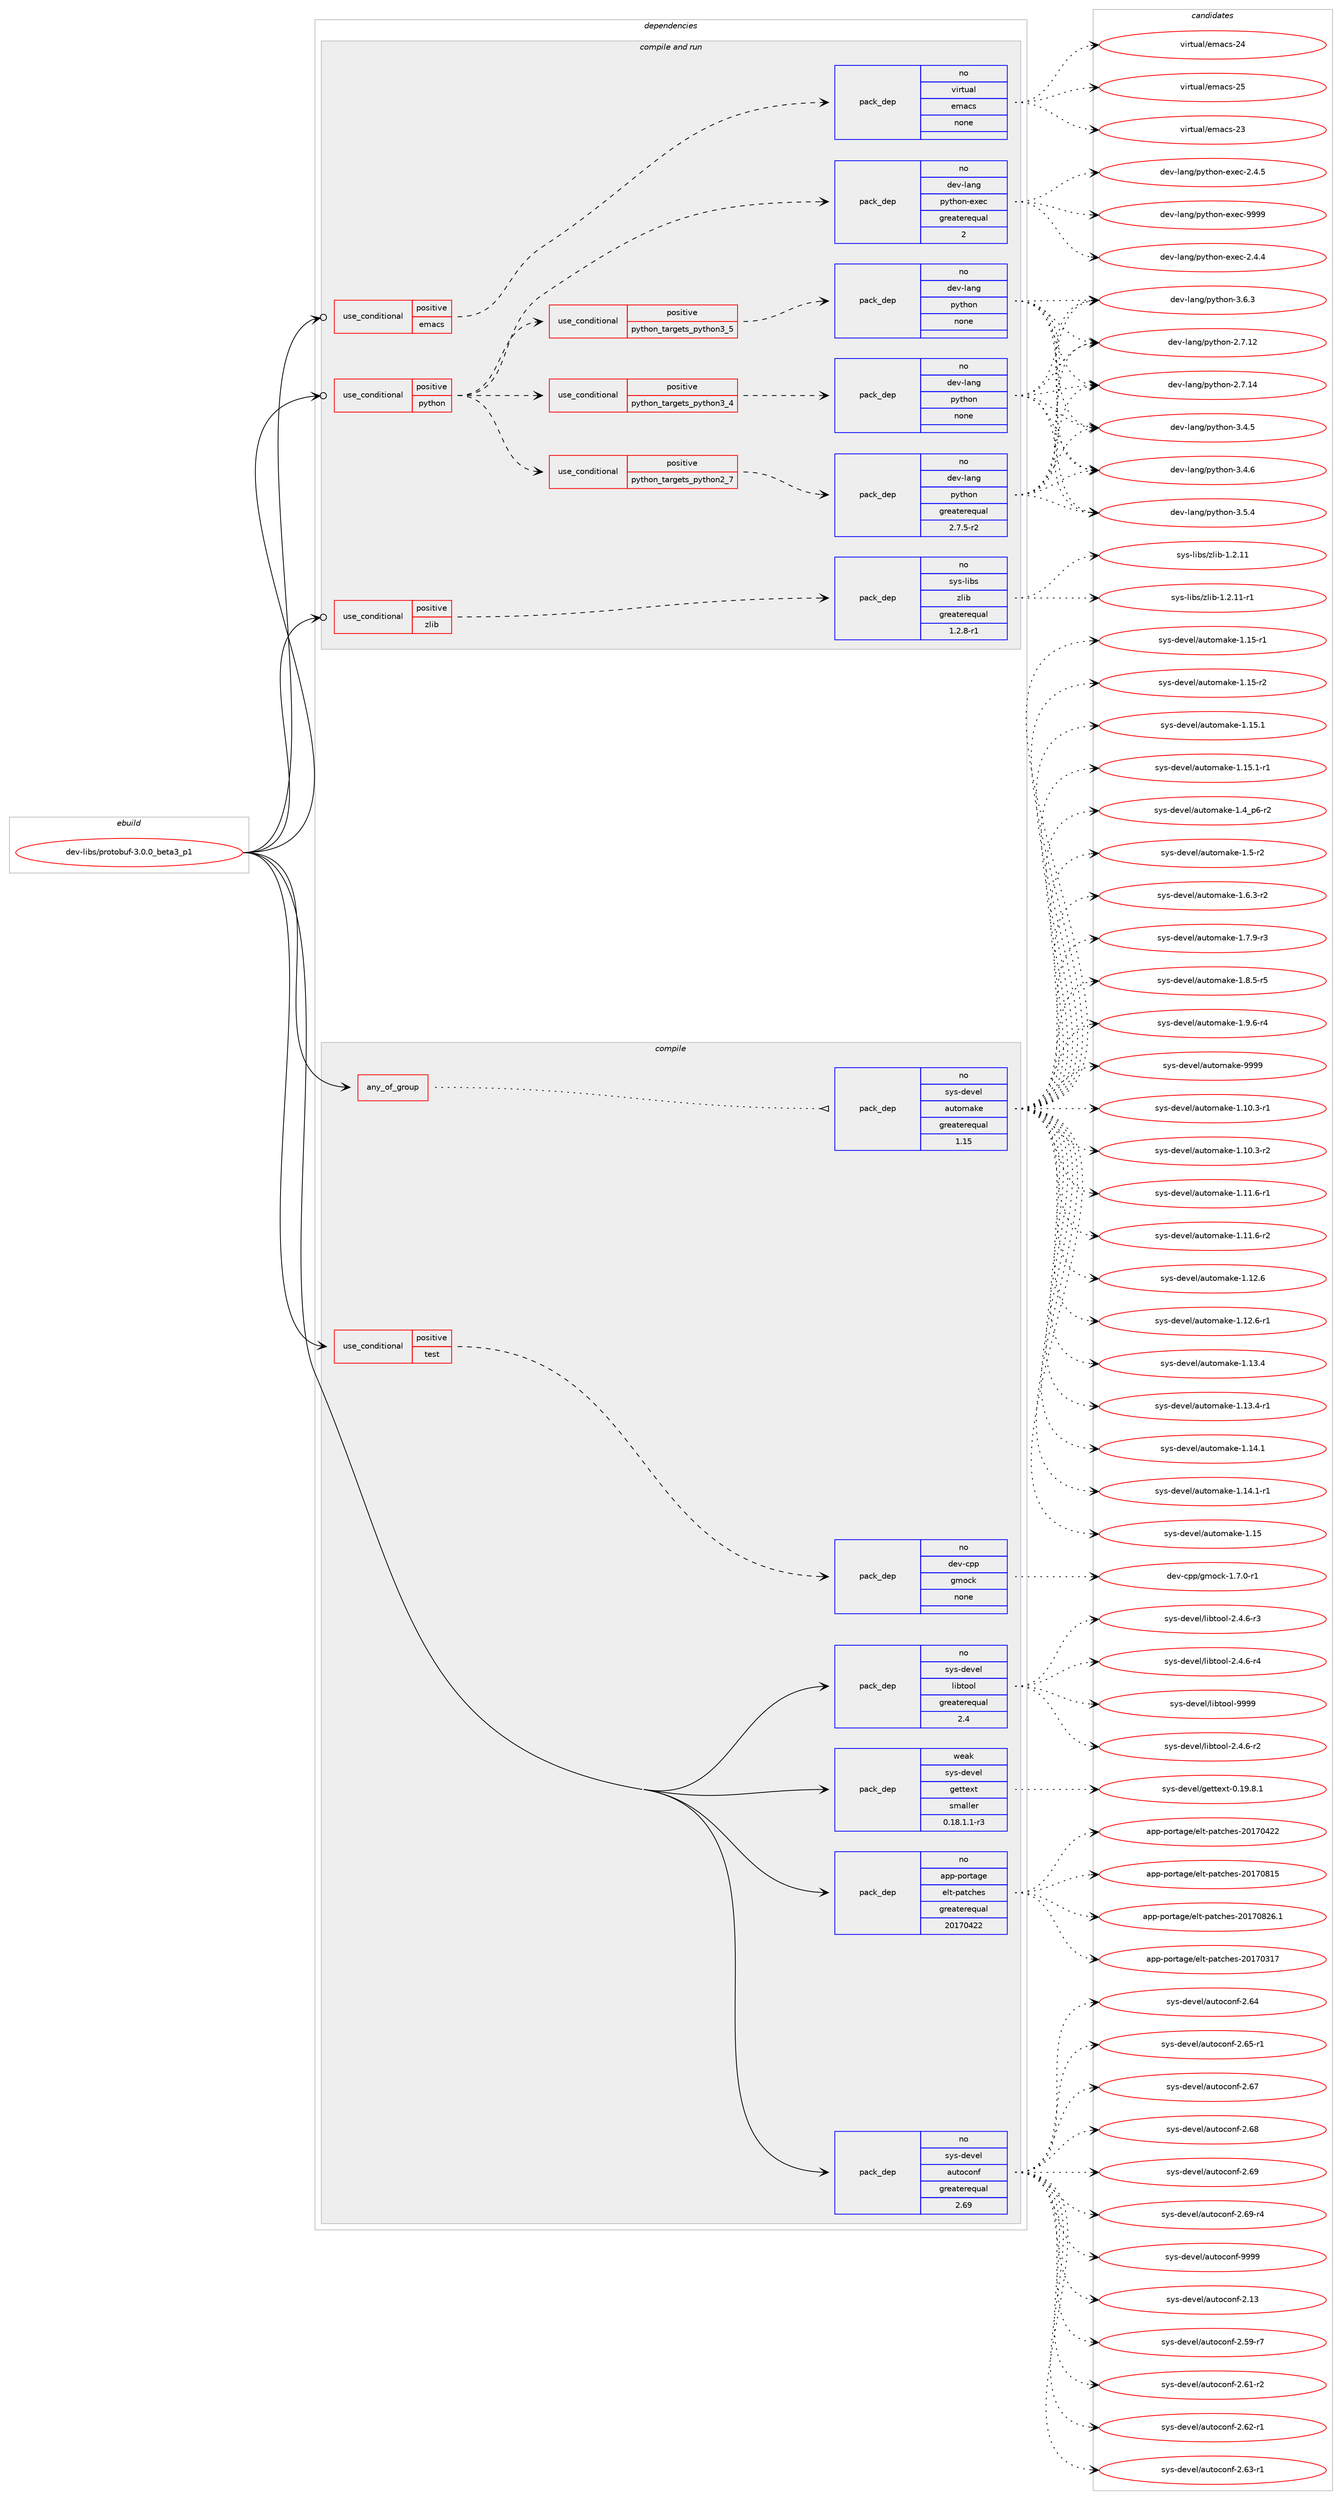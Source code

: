 digraph prolog {

# *************
# Graph options
# *************

newrank=true;
concentrate=true;
compound=true;
graph [rankdir=LR,fontname=Helvetica,fontsize=10,ranksep=1.5];#, ranksep=2.5, nodesep=0.2];
edge  [arrowhead=vee];
node  [fontname=Helvetica,fontsize=10];

# **********
# The ebuild
# **********

subgraph cluster_leftcol {
color=gray;
rank=same;
label=<<i>ebuild</i>>;
id [label="dev-libs/protobuf-3.0.0_beta3_p1", color=red, width=4, href="../dev-libs/protobuf-3.0.0_beta3_p1.svg"];
}

# ****************
# The dependencies
# ****************

subgraph cluster_midcol {
color=gray;
label=<<i>dependencies</i>>;
subgraph cluster_compile {
fillcolor="#eeeeee";
style=filled;
label=<<i>compile</i>>;
subgraph any3524 {
dependency118771 [label=<<TABLE BORDER="0" CELLBORDER="1" CELLSPACING="0" CELLPADDING="4"><TR><TD CELLPADDING="10">any_of_group</TD></TR></TABLE>>, shape=none, color=red];subgraph pack89512 {
dependency118772 [label=<<TABLE BORDER="0" CELLBORDER="1" CELLSPACING="0" CELLPADDING="4" WIDTH="220"><TR><TD ROWSPAN="6" CELLPADDING="30">pack_dep</TD></TR><TR><TD WIDTH="110">no</TD></TR><TR><TD>sys-devel</TD></TR><TR><TD>automake</TD></TR><TR><TD>greaterequal</TD></TR><TR><TD>1.15</TD></TR></TABLE>>, shape=none, color=blue];
}
dependency118771:e -> dependency118772:w [weight=20,style="dotted",arrowhead="oinv"];
}
id:e -> dependency118771:w [weight=20,style="solid",arrowhead="vee"];
subgraph cond25703 {
dependency118773 [label=<<TABLE BORDER="0" CELLBORDER="1" CELLSPACING="0" CELLPADDING="4"><TR><TD ROWSPAN="3" CELLPADDING="10">use_conditional</TD></TR><TR><TD>positive</TD></TR><TR><TD>test</TD></TR></TABLE>>, shape=none, color=red];
subgraph pack89513 {
dependency118774 [label=<<TABLE BORDER="0" CELLBORDER="1" CELLSPACING="0" CELLPADDING="4" WIDTH="220"><TR><TD ROWSPAN="6" CELLPADDING="30">pack_dep</TD></TR><TR><TD WIDTH="110">no</TD></TR><TR><TD>dev-cpp</TD></TR><TR><TD>gmock</TD></TR><TR><TD>none</TD></TR><TR><TD></TD></TR></TABLE>>, shape=none, color=blue];
}
dependency118773:e -> dependency118774:w [weight=20,style="dashed",arrowhead="vee"];
}
id:e -> dependency118773:w [weight=20,style="solid",arrowhead="vee"];
subgraph pack89514 {
dependency118775 [label=<<TABLE BORDER="0" CELLBORDER="1" CELLSPACING="0" CELLPADDING="4" WIDTH="220"><TR><TD ROWSPAN="6" CELLPADDING="30">pack_dep</TD></TR><TR><TD WIDTH="110">no</TD></TR><TR><TD>app-portage</TD></TR><TR><TD>elt-patches</TD></TR><TR><TD>greaterequal</TD></TR><TR><TD>20170422</TD></TR></TABLE>>, shape=none, color=blue];
}
id:e -> dependency118775:w [weight=20,style="solid",arrowhead="vee"];
subgraph pack89515 {
dependency118776 [label=<<TABLE BORDER="0" CELLBORDER="1" CELLSPACING="0" CELLPADDING="4" WIDTH="220"><TR><TD ROWSPAN="6" CELLPADDING="30">pack_dep</TD></TR><TR><TD WIDTH="110">no</TD></TR><TR><TD>sys-devel</TD></TR><TR><TD>autoconf</TD></TR><TR><TD>greaterequal</TD></TR><TR><TD>2.69</TD></TR></TABLE>>, shape=none, color=blue];
}
id:e -> dependency118776:w [weight=20,style="solid",arrowhead="vee"];
subgraph pack89516 {
dependency118777 [label=<<TABLE BORDER="0" CELLBORDER="1" CELLSPACING="0" CELLPADDING="4" WIDTH="220"><TR><TD ROWSPAN="6" CELLPADDING="30">pack_dep</TD></TR><TR><TD WIDTH="110">no</TD></TR><TR><TD>sys-devel</TD></TR><TR><TD>libtool</TD></TR><TR><TD>greaterequal</TD></TR><TR><TD>2.4</TD></TR></TABLE>>, shape=none, color=blue];
}
id:e -> dependency118777:w [weight=20,style="solid",arrowhead="vee"];
subgraph pack89517 {
dependency118778 [label=<<TABLE BORDER="0" CELLBORDER="1" CELLSPACING="0" CELLPADDING="4" WIDTH="220"><TR><TD ROWSPAN="6" CELLPADDING="30">pack_dep</TD></TR><TR><TD WIDTH="110">weak</TD></TR><TR><TD>sys-devel</TD></TR><TR><TD>gettext</TD></TR><TR><TD>smaller</TD></TR><TR><TD>0.18.1.1-r3</TD></TR></TABLE>>, shape=none, color=blue];
}
id:e -> dependency118778:w [weight=20,style="solid",arrowhead="vee"];
}
subgraph cluster_compileandrun {
fillcolor="#eeeeee";
style=filled;
label=<<i>compile and run</i>>;
subgraph cond25704 {
dependency118779 [label=<<TABLE BORDER="0" CELLBORDER="1" CELLSPACING="0" CELLPADDING="4"><TR><TD ROWSPAN="3" CELLPADDING="10">use_conditional</TD></TR><TR><TD>positive</TD></TR><TR><TD>emacs</TD></TR></TABLE>>, shape=none, color=red];
subgraph pack89518 {
dependency118780 [label=<<TABLE BORDER="0" CELLBORDER="1" CELLSPACING="0" CELLPADDING="4" WIDTH="220"><TR><TD ROWSPAN="6" CELLPADDING="30">pack_dep</TD></TR><TR><TD WIDTH="110">no</TD></TR><TR><TD>virtual</TD></TR><TR><TD>emacs</TD></TR><TR><TD>none</TD></TR><TR><TD></TD></TR></TABLE>>, shape=none, color=blue];
}
dependency118779:e -> dependency118780:w [weight=20,style="dashed",arrowhead="vee"];
}
id:e -> dependency118779:w [weight=20,style="solid",arrowhead="odotvee"];
subgraph cond25705 {
dependency118781 [label=<<TABLE BORDER="0" CELLBORDER="1" CELLSPACING="0" CELLPADDING="4"><TR><TD ROWSPAN="3" CELLPADDING="10">use_conditional</TD></TR><TR><TD>positive</TD></TR><TR><TD>python</TD></TR></TABLE>>, shape=none, color=red];
subgraph cond25706 {
dependency118782 [label=<<TABLE BORDER="0" CELLBORDER="1" CELLSPACING="0" CELLPADDING="4"><TR><TD ROWSPAN="3" CELLPADDING="10">use_conditional</TD></TR><TR><TD>positive</TD></TR><TR><TD>python_targets_python2_7</TD></TR></TABLE>>, shape=none, color=red];
subgraph pack89519 {
dependency118783 [label=<<TABLE BORDER="0" CELLBORDER="1" CELLSPACING="0" CELLPADDING="4" WIDTH="220"><TR><TD ROWSPAN="6" CELLPADDING="30">pack_dep</TD></TR><TR><TD WIDTH="110">no</TD></TR><TR><TD>dev-lang</TD></TR><TR><TD>python</TD></TR><TR><TD>greaterequal</TD></TR><TR><TD>2.7.5-r2</TD></TR></TABLE>>, shape=none, color=blue];
}
dependency118782:e -> dependency118783:w [weight=20,style="dashed",arrowhead="vee"];
}
dependency118781:e -> dependency118782:w [weight=20,style="dashed",arrowhead="vee"];
subgraph cond25707 {
dependency118784 [label=<<TABLE BORDER="0" CELLBORDER="1" CELLSPACING="0" CELLPADDING="4"><TR><TD ROWSPAN="3" CELLPADDING="10">use_conditional</TD></TR><TR><TD>positive</TD></TR><TR><TD>python_targets_python3_4</TD></TR></TABLE>>, shape=none, color=red];
subgraph pack89520 {
dependency118785 [label=<<TABLE BORDER="0" CELLBORDER="1" CELLSPACING="0" CELLPADDING="4" WIDTH="220"><TR><TD ROWSPAN="6" CELLPADDING="30">pack_dep</TD></TR><TR><TD WIDTH="110">no</TD></TR><TR><TD>dev-lang</TD></TR><TR><TD>python</TD></TR><TR><TD>none</TD></TR><TR><TD></TD></TR></TABLE>>, shape=none, color=blue];
}
dependency118784:e -> dependency118785:w [weight=20,style="dashed",arrowhead="vee"];
}
dependency118781:e -> dependency118784:w [weight=20,style="dashed",arrowhead="vee"];
subgraph cond25708 {
dependency118786 [label=<<TABLE BORDER="0" CELLBORDER="1" CELLSPACING="0" CELLPADDING="4"><TR><TD ROWSPAN="3" CELLPADDING="10">use_conditional</TD></TR><TR><TD>positive</TD></TR><TR><TD>python_targets_python3_5</TD></TR></TABLE>>, shape=none, color=red];
subgraph pack89521 {
dependency118787 [label=<<TABLE BORDER="0" CELLBORDER="1" CELLSPACING="0" CELLPADDING="4" WIDTH="220"><TR><TD ROWSPAN="6" CELLPADDING="30">pack_dep</TD></TR><TR><TD WIDTH="110">no</TD></TR><TR><TD>dev-lang</TD></TR><TR><TD>python</TD></TR><TR><TD>none</TD></TR><TR><TD></TD></TR></TABLE>>, shape=none, color=blue];
}
dependency118786:e -> dependency118787:w [weight=20,style="dashed",arrowhead="vee"];
}
dependency118781:e -> dependency118786:w [weight=20,style="dashed",arrowhead="vee"];
subgraph pack89522 {
dependency118788 [label=<<TABLE BORDER="0" CELLBORDER="1" CELLSPACING="0" CELLPADDING="4" WIDTH="220"><TR><TD ROWSPAN="6" CELLPADDING="30">pack_dep</TD></TR><TR><TD WIDTH="110">no</TD></TR><TR><TD>dev-lang</TD></TR><TR><TD>python-exec</TD></TR><TR><TD>greaterequal</TD></TR><TR><TD>2</TD></TR></TABLE>>, shape=none, color=blue];
}
dependency118781:e -> dependency118788:w [weight=20,style="dashed",arrowhead="vee"];
}
id:e -> dependency118781:w [weight=20,style="solid",arrowhead="odotvee"];
subgraph cond25709 {
dependency118789 [label=<<TABLE BORDER="0" CELLBORDER="1" CELLSPACING="0" CELLPADDING="4"><TR><TD ROWSPAN="3" CELLPADDING="10">use_conditional</TD></TR><TR><TD>positive</TD></TR><TR><TD>zlib</TD></TR></TABLE>>, shape=none, color=red];
subgraph pack89523 {
dependency118790 [label=<<TABLE BORDER="0" CELLBORDER="1" CELLSPACING="0" CELLPADDING="4" WIDTH="220"><TR><TD ROWSPAN="6" CELLPADDING="30">pack_dep</TD></TR><TR><TD WIDTH="110">no</TD></TR><TR><TD>sys-libs</TD></TR><TR><TD>zlib</TD></TR><TR><TD>greaterequal</TD></TR><TR><TD>1.2.8-r1</TD></TR></TABLE>>, shape=none, color=blue];
}
dependency118789:e -> dependency118790:w [weight=20,style="dashed",arrowhead="vee"];
}
id:e -> dependency118789:w [weight=20,style="solid",arrowhead="odotvee"];
}
subgraph cluster_run {
fillcolor="#eeeeee";
style=filled;
label=<<i>run</i>>;
}
}

# **************
# The candidates
# **************

subgraph cluster_choices {
rank=same;
color=gray;
label=<<i>candidates</i>>;

subgraph choice89512 {
color=black;
nodesep=1;
choice11512111545100101118101108479711711611110997107101454946494846514511449 [label="sys-devel/automake-1.10.3-r1", color=red, width=4,href="../sys-devel/automake-1.10.3-r1.svg"];
choice11512111545100101118101108479711711611110997107101454946494846514511450 [label="sys-devel/automake-1.10.3-r2", color=red, width=4,href="../sys-devel/automake-1.10.3-r2.svg"];
choice11512111545100101118101108479711711611110997107101454946494946544511449 [label="sys-devel/automake-1.11.6-r1", color=red, width=4,href="../sys-devel/automake-1.11.6-r1.svg"];
choice11512111545100101118101108479711711611110997107101454946494946544511450 [label="sys-devel/automake-1.11.6-r2", color=red, width=4,href="../sys-devel/automake-1.11.6-r2.svg"];
choice1151211154510010111810110847971171161111099710710145494649504654 [label="sys-devel/automake-1.12.6", color=red, width=4,href="../sys-devel/automake-1.12.6.svg"];
choice11512111545100101118101108479711711611110997107101454946495046544511449 [label="sys-devel/automake-1.12.6-r1", color=red, width=4,href="../sys-devel/automake-1.12.6-r1.svg"];
choice1151211154510010111810110847971171161111099710710145494649514652 [label="sys-devel/automake-1.13.4", color=red, width=4,href="../sys-devel/automake-1.13.4.svg"];
choice11512111545100101118101108479711711611110997107101454946495146524511449 [label="sys-devel/automake-1.13.4-r1", color=red, width=4,href="../sys-devel/automake-1.13.4-r1.svg"];
choice1151211154510010111810110847971171161111099710710145494649524649 [label="sys-devel/automake-1.14.1", color=red, width=4,href="../sys-devel/automake-1.14.1.svg"];
choice11512111545100101118101108479711711611110997107101454946495246494511449 [label="sys-devel/automake-1.14.1-r1", color=red, width=4,href="../sys-devel/automake-1.14.1-r1.svg"];
choice115121115451001011181011084797117116111109971071014549464953 [label="sys-devel/automake-1.15", color=red, width=4,href="../sys-devel/automake-1.15.svg"];
choice1151211154510010111810110847971171161111099710710145494649534511449 [label="sys-devel/automake-1.15-r1", color=red, width=4,href="../sys-devel/automake-1.15-r1.svg"];
choice1151211154510010111810110847971171161111099710710145494649534511450 [label="sys-devel/automake-1.15-r2", color=red, width=4,href="../sys-devel/automake-1.15-r2.svg"];
choice1151211154510010111810110847971171161111099710710145494649534649 [label="sys-devel/automake-1.15.1", color=red, width=4,href="../sys-devel/automake-1.15.1.svg"];
choice11512111545100101118101108479711711611110997107101454946495346494511449 [label="sys-devel/automake-1.15.1-r1", color=red, width=4,href="../sys-devel/automake-1.15.1-r1.svg"];
choice115121115451001011181011084797117116111109971071014549465295112544511450 [label="sys-devel/automake-1.4_p6-r2", color=red, width=4,href="../sys-devel/automake-1.4_p6-r2.svg"];
choice11512111545100101118101108479711711611110997107101454946534511450 [label="sys-devel/automake-1.5-r2", color=red, width=4,href="../sys-devel/automake-1.5-r2.svg"];
choice115121115451001011181011084797117116111109971071014549465446514511450 [label="sys-devel/automake-1.6.3-r2", color=red, width=4,href="../sys-devel/automake-1.6.3-r2.svg"];
choice115121115451001011181011084797117116111109971071014549465546574511451 [label="sys-devel/automake-1.7.9-r3", color=red, width=4,href="../sys-devel/automake-1.7.9-r3.svg"];
choice115121115451001011181011084797117116111109971071014549465646534511453 [label="sys-devel/automake-1.8.5-r5", color=red, width=4,href="../sys-devel/automake-1.8.5-r5.svg"];
choice115121115451001011181011084797117116111109971071014549465746544511452 [label="sys-devel/automake-1.9.6-r4", color=red, width=4,href="../sys-devel/automake-1.9.6-r4.svg"];
choice115121115451001011181011084797117116111109971071014557575757 [label="sys-devel/automake-9999", color=red, width=4,href="../sys-devel/automake-9999.svg"];
dependency118772:e -> choice11512111545100101118101108479711711611110997107101454946494846514511449:w [style=dotted,weight="100"];
dependency118772:e -> choice11512111545100101118101108479711711611110997107101454946494846514511450:w [style=dotted,weight="100"];
dependency118772:e -> choice11512111545100101118101108479711711611110997107101454946494946544511449:w [style=dotted,weight="100"];
dependency118772:e -> choice11512111545100101118101108479711711611110997107101454946494946544511450:w [style=dotted,weight="100"];
dependency118772:e -> choice1151211154510010111810110847971171161111099710710145494649504654:w [style=dotted,weight="100"];
dependency118772:e -> choice11512111545100101118101108479711711611110997107101454946495046544511449:w [style=dotted,weight="100"];
dependency118772:e -> choice1151211154510010111810110847971171161111099710710145494649514652:w [style=dotted,weight="100"];
dependency118772:e -> choice11512111545100101118101108479711711611110997107101454946495146524511449:w [style=dotted,weight="100"];
dependency118772:e -> choice1151211154510010111810110847971171161111099710710145494649524649:w [style=dotted,weight="100"];
dependency118772:e -> choice11512111545100101118101108479711711611110997107101454946495246494511449:w [style=dotted,weight="100"];
dependency118772:e -> choice115121115451001011181011084797117116111109971071014549464953:w [style=dotted,weight="100"];
dependency118772:e -> choice1151211154510010111810110847971171161111099710710145494649534511449:w [style=dotted,weight="100"];
dependency118772:e -> choice1151211154510010111810110847971171161111099710710145494649534511450:w [style=dotted,weight="100"];
dependency118772:e -> choice1151211154510010111810110847971171161111099710710145494649534649:w [style=dotted,weight="100"];
dependency118772:e -> choice11512111545100101118101108479711711611110997107101454946495346494511449:w [style=dotted,weight="100"];
dependency118772:e -> choice115121115451001011181011084797117116111109971071014549465295112544511450:w [style=dotted,weight="100"];
dependency118772:e -> choice11512111545100101118101108479711711611110997107101454946534511450:w [style=dotted,weight="100"];
dependency118772:e -> choice115121115451001011181011084797117116111109971071014549465446514511450:w [style=dotted,weight="100"];
dependency118772:e -> choice115121115451001011181011084797117116111109971071014549465546574511451:w [style=dotted,weight="100"];
dependency118772:e -> choice115121115451001011181011084797117116111109971071014549465646534511453:w [style=dotted,weight="100"];
dependency118772:e -> choice115121115451001011181011084797117116111109971071014549465746544511452:w [style=dotted,weight="100"];
dependency118772:e -> choice115121115451001011181011084797117116111109971071014557575757:w [style=dotted,weight="100"];
}
subgraph choice89513 {
color=black;
nodesep=1;
choice100101118459911211247103109111991074549465546484511449 [label="dev-cpp/gmock-1.7.0-r1", color=red, width=4,href="../dev-cpp/gmock-1.7.0-r1.svg"];
dependency118774:e -> choice100101118459911211247103109111991074549465546484511449:w [style=dotted,weight="100"];
}
subgraph choice89514 {
color=black;
nodesep=1;
choice97112112451121111141169710310147101108116451129711699104101115455048495548514955 [label="app-portage/elt-patches-20170317", color=red, width=4,href="../app-portage/elt-patches-20170317.svg"];
choice97112112451121111141169710310147101108116451129711699104101115455048495548525050 [label="app-portage/elt-patches-20170422", color=red, width=4,href="../app-portage/elt-patches-20170422.svg"];
choice97112112451121111141169710310147101108116451129711699104101115455048495548564953 [label="app-portage/elt-patches-20170815", color=red, width=4,href="../app-portage/elt-patches-20170815.svg"];
choice971121124511211111411697103101471011081164511297116991041011154550484955485650544649 [label="app-portage/elt-patches-20170826.1", color=red, width=4,href="../app-portage/elt-patches-20170826.1.svg"];
dependency118775:e -> choice97112112451121111141169710310147101108116451129711699104101115455048495548514955:w [style=dotted,weight="100"];
dependency118775:e -> choice97112112451121111141169710310147101108116451129711699104101115455048495548525050:w [style=dotted,weight="100"];
dependency118775:e -> choice97112112451121111141169710310147101108116451129711699104101115455048495548564953:w [style=dotted,weight="100"];
dependency118775:e -> choice971121124511211111411697103101471011081164511297116991041011154550484955485650544649:w [style=dotted,weight="100"];
}
subgraph choice89515 {
color=black;
nodesep=1;
choice115121115451001011181011084797117116111991111101024550464951 [label="sys-devel/autoconf-2.13", color=red, width=4,href="../sys-devel/autoconf-2.13.svg"];
choice1151211154510010111810110847971171161119911111010245504653574511455 [label="sys-devel/autoconf-2.59-r7", color=red, width=4,href="../sys-devel/autoconf-2.59-r7.svg"];
choice1151211154510010111810110847971171161119911111010245504654494511450 [label="sys-devel/autoconf-2.61-r2", color=red, width=4,href="../sys-devel/autoconf-2.61-r2.svg"];
choice1151211154510010111810110847971171161119911111010245504654504511449 [label="sys-devel/autoconf-2.62-r1", color=red, width=4,href="../sys-devel/autoconf-2.62-r1.svg"];
choice1151211154510010111810110847971171161119911111010245504654514511449 [label="sys-devel/autoconf-2.63-r1", color=red, width=4,href="../sys-devel/autoconf-2.63-r1.svg"];
choice115121115451001011181011084797117116111991111101024550465452 [label="sys-devel/autoconf-2.64", color=red, width=4,href="../sys-devel/autoconf-2.64.svg"];
choice1151211154510010111810110847971171161119911111010245504654534511449 [label="sys-devel/autoconf-2.65-r1", color=red, width=4,href="../sys-devel/autoconf-2.65-r1.svg"];
choice115121115451001011181011084797117116111991111101024550465455 [label="sys-devel/autoconf-2.67", color=red, width=4,href="../sys-devel/autoconf-2.67.svg"];
choice115121115451001011181011084797117116111991111101024550465456 [label="sys-devel/autoconf-2.68", color=red, width=4,href="../sys-devel/autoconf-2.68.svg"];
choice115121115451001011181011084797117116111991111101024550465457 [label="sys-devel/autoconf-2.69", color=red, width=4,href="../sys-devel/autoconf-2.69.svg"];
choice1151211154510010111810110847971171161119911111010245504654574511452 [label="sys-devel/autoconf-2.69-r4", color=red, width=4,href="../sys-devel/autoconf-2.69-r4.svg"];
choice115121115451001011181011084797117116111991111101024557575757 [label="sys-devel/autoconf-9999", color=red, width=4,href="../sys-devel/autoconf-9999.svg"];
dependency118776:e -> choice115121115451001011181011084797117116111991111101024550464951:w [style=dotted,weight="100"];
dependency118776:e -> choice1151211154510010111810110847971171161119911111010245504653574511455:w [style=dotted,weight="100"];
dependency118776:e -> choice1151211154510010111810110847971171161119911111010245504654494511450:w [style=dotted,weight="100"];
dependency118776:e -> choice1151211154510010111810110847971171161119911111010245504654504511449:w [style=dotted,weight="100"];
dependency118776:e -> choice1151211154510010111810110847971171161119911111010245504654514511449:w [style=dotted,weight="100"];
dependency118776:e -> choice115121115451001011181011084797117116111991111101024550465452:w [style=dotted,weight="100"];
dependency118776:e -> choice1151211154510010111810110847971171161119911111010245504654534511449:w [style=dotted,weight="100"];
dependency118776:e -> choice115121115451001011181011084797117116111991111101024550465455:w [style=dotted,weight="100"];
dependency118776:e -> choice115121115451001011181011084797117116111991111101024550465456:w [style=dotted,weight="100"];
dependency118776:e -> choice115121115451001011181011084797117116111991111101024550465457:w [style=dotted,weight="100"];
dependency118776:e -> choice1151211154510010111810110847971171161119911111010245504654574511452:w [style=dotted,weight="100"];
dependency118776:e -> choice115121115451001011181011084797117116111991111101024557575757:w [style=dotted,weight="100"];
}
subgraph choice89516 {
color=black;
nodesep=1;
choice1151211154510010111810110847108105981161111111084550465246544511450 [label="sys-devel/libtool-2.4.6-r2", color=red, width=4,href="../sys-devel/libtool-2.4.6-r2.svg"];
choice1151211154510010111810110847108105981161111111084550465246544511451 [label="sys-devel/libtool-2.4.6-r3", color=red, width=4,href="../sys-devel/libtool-2.4.6-r3.svg"];
choice1151211154510010111810110847108105981161111111084550465246544511452 [label="sys-devel/libtool-2.4.6-r4", color=red, width=4,href="../sys-devel/libtool-2.4.6-r4.svg"];
choice1151211154510010111810110847108105981161111111084557575757 [label="sys-devel/libtool-9999", color=red, width=4,href="../sys-devel/libtool-9999.svg"];
dependency118777:e -> choice1151211154510010111810110847108105981161111111084550465246544511450:w [style=dotted,weight="100"];
dependency118777:e -> choice1151211154510010111810110847108105981161111111084550465246544511451:w [style=dotted,weight="100"];
dependency118777:e -> choice1151211154510010111810110847108105981161111111084550465246544511452:w [style=dotted,weight="100"];
dependency118777:e -> choice1151211154510010111810110847108105981161111111084557575757:w [style=dotted,weight="100"];
}
subgraph choice89517 {
color=black;
nodesep=1;
choice1151211154510010111810110847103101116116101120116454846495746564649 [label="sys-devel/gettext-0.19.8.1", color=red, width=4,href="../sys-devel/gettext-0.19.8.1.svg"];
dependency118778:e -> choice1151211154510010111810110847103101116116101120116454846495746564649:w [style=dotted,weight="100"];
}
subgraph choice89518 {
color=black;
nodesep=1;
choice11810511411611797108471011099799115455051 [label="virtual/emacs-23", color=red, width=4,href="../virtual/emacs-23.svg"];
choice11810511411611797108471011099799115455052 [label="virtual/emacs-24", color=red, width=4,href="../virtual/emacs-24.svg"];
choice11810511411611797108471011099799115455053 [label="virtual/emacs-25", color=red, width=4,href="../virtual/emacs-25.svg"];
dependency118780:e -> choice11810511411611797108471011099799115455051:w [style=dotted,weight="100"];
dependency118780:e -> choice11810511411611797108471011099799115455052:w [style=dotted,weight="100"];
dependency118780:e -> choice11810511411611797108471011099799115455053:w [style=dotted,weight="100"];
}
subgraph choice89519 {
color=black;
nodesep=1;
choice10010111845108971101034711212111610411111045504655464950 [label="dev-lang/python-2.7.12", color=red, width=4,href="../dev-lang/python-2.7.12.svg"];
choice10010111845108971101034711212111610411111045504655464952 [label="dev-lang/python-2.7.14", color=red, width=4,href="../dev-lang/python-2.7.14.svg"];
choice100101118451089711010347112121116104111110455146524653 [label="dev-lang/python-3.4.5", color=red, width=4,href="../dev-lang/python-3.4.5.svg"];
choice100101118451089711010347112121116104111110455146524654 [label="dev-lang/python-3.4.6", color=red, width=4,href="../dev-lang/python-3.4.6.svg"];
choice100101118451089711010347112121116104111110455146534652 [label="dev-lang/python-3.5.4", color=red, width=4,href="../dev-lang/python-3.5.4.svg"];
choice100101118451089711010347112121116104111110455146544651 [label="dev-lang/python-3.6.3", color=red, width=4,href="../dev-lang/python-3.6.3.svg"];
dependency118783:e -> choice10010111845108971101034711212111610411111045504655464950:w [style=dotted,weight="100"];
dependency118783:e -> choice10010111845108971101034711212111610411111045504655464952:w [style=dotted,weight="100"];
dependency118783:e -> choice100101118451089711010347112121116104111110455146524653:w [style=dotted,weight="100"];
dependency118783:e -> choice100101118451089711010347112121116104111110455146524654:w [style=dotted,weight="100"];
dependency118783:e -> choice100101118451089711010347112121116104111110455146534652:w [style=dotted,weight="100"];
dependency118783:e -> choice100101118451089711010347112121116104111110455146544651:w [style=dotted,weight="100"];
}
subgraph choice89520 {
color=black;
nodesep=1;
choice10010111845108971101034711212111610411111045504655464950 [label="dev-lang/python-2.7.12", color=red, width=4,href="../dev-lang/python-2.7.12.svg"];
choice10010111845108971101034711212111610411111045504655464952 [label="dev-lang/python-2.7.14", color=red, width=4,href="../dev-lang/python-2.7.14.svg"];
choice100101118451089711010347112121116104111110455146524653 [label="dev-lang/python-3.4.5", color=red, width=4,href="../dev-lang/python-3.4.5.svg"];
choice100101118451089711010347112121116104111110455146524654 [label="dev-lang/python-3.4.6", color=red, width=4,href="../dev-lang/python-3.4.6.svg"];
choice100101118451089711010347112121116104111110455146534652 [label="dev-lang/python-3.5.4", color=red, width=4,href="../dev-lang/python-3.5.4.svg"];
choice100101118451089711010347112121116104111110455146544651 [label="dev-lang/python-3.6.3", color=red, width=4,href="../dev-lang/python-3.6.3.svg"];
dependency118785:e -> choice10010111845108971101034711212111610411111045504655464950:w [style=dotted,weight="100"];
dependency118785:e -> choice10010111845108971101034711212111610411111045504655464952:w [style=dotted,weight="100"];
dependency118785:e -> choice100101118451089711010347112121116104111110455146524653:w [style=dotted,weight="100"];
dependency118785:e -> choice100101118451089711010347112121116104111110455146524654:w [style=dotted,weight="100"];
dependency118785:e -> choice100101118451089711010347112121116104111110455146534652:w [style=dotted,weight="100"];
dependency118785:e -> choice100101118451089711010347112121116104111110455146544651:w [style=dotted,weight="100"];
}
subgraph choice89521 {
color=black;
nodesep=1;
choice10010111845108971101034711212111610411111045504655464950 [label="dev-lang/python-2.7.12", color=red, width=4,href="../dev-lang/python-2.7.12.svg"];
choice10010111845108971101034711212111610411111045504655464952 [label="dev-lang/python-2.7.14", color=red, width=4,href="../dev-lang/python-2.7.14.svg"];
choice100101118451089711010347112121116104111110455146524653 [label="dev-lang/python-3.4.5", color=red, width=4,href="../dev-lang/python-3.4.5.svg"];
choice100101118451089711010347112121116104111110455146524654 [label="dev-lang/python-3.4.6", color=red, width=4,href="../dev-lang/python-3.4.6.svg"];
choice100101118451089711010347112121116104111110455146534652 [label="dev-lang/python-3.5.4", color=red, width=4,href="../dev-lang/python-3.5.4.svg"];
choice100101118451089711010347112121116104111110455146544651 [label="dev-lang/python-3.6.3", color=red, width=4,href="../dev-lang/python-3.6.3.svg"];
dependency118787:e -> choice10010111845108971101034711212111610411111045504655464950:w [style=dotted,weight="100"];
dependency118787:e -> choice10010111845108971101034711212111610411111045504655464952:w [style=dotted,weight="100"];
dependency118787:e -> choice100101118451089711010347112121116104111110455146524653:w [style=dotted,weight="100"];
dependency118787:e -> choice100101118451089711010347112121116104111110455146524654:w [style=dotted,weight="100"];
dependency118787:e -> choice100101118451089711010347112121116104111110455146534652:w [style=dotted,weight="100"];
dependency118787:e -> choice100101118451089711010347112121116104111110455146544651:w [style=dotted,weight="100"];
}
subgraph choice89522 {
color=black;
nodesep=1;
choice1001011184510897110103471121211161041111104510112010199455046524652 [label="dev-lang/python-exec-2.4.4", color=red, width=4,href="../dev-lang/python-exec-2.4.4.svg"];
choice1001011184510897110103471121211161041111104510112010199455046524653 [label="dev-lang/python-exec-2.4.5", color=red, width=4,href="../dev-lang/python-exec-2.4.5.svg"];
choice10010111845108971101034711212111610411111045101120101994557575757 [label="dev-lang/python-exec-9999", color=red, width=4,href="../dev-lang/python-exec-9999.svg"];
dependency118788:e -> choice1001011184510897110103471121211161041111104510112010199455046524652:w [style=dotted,weight="100"];
dependency118788:e -> choice1001011184510897110103471121211161041111104510112010199455046524653:w [style=dotted,weight="100"];
dependency118788:e -> choice10010111845108971101034711212111610411111045101120101994557575757:w [style=dotted,weight="100"];
}
subgraph choice89523 {
color=black;
nodesep=1;
choice1151211154510810598115471221081059845494650464949 [label="sys-libs/zlib-1.2.11", color=red, width=4,href="../sys-libs/zlib-1.2.11.svg"];
choice11512111545108105981154712210810598454946504649494511449 [label="sys-libs/zlib-1.2.11-r1", color=red, width=4,href="../sys-libs/zlib-1.2.11-r1.svg"];
dependency118790:e -> choice1151211154510810598115471221081059845494650464949:w [style=dotted,weight="100"];
dependency118790:e -> choice11512111545108105981154712210810598454946504649494511449:w [style=dotted,weight="100"];
}
}

}
